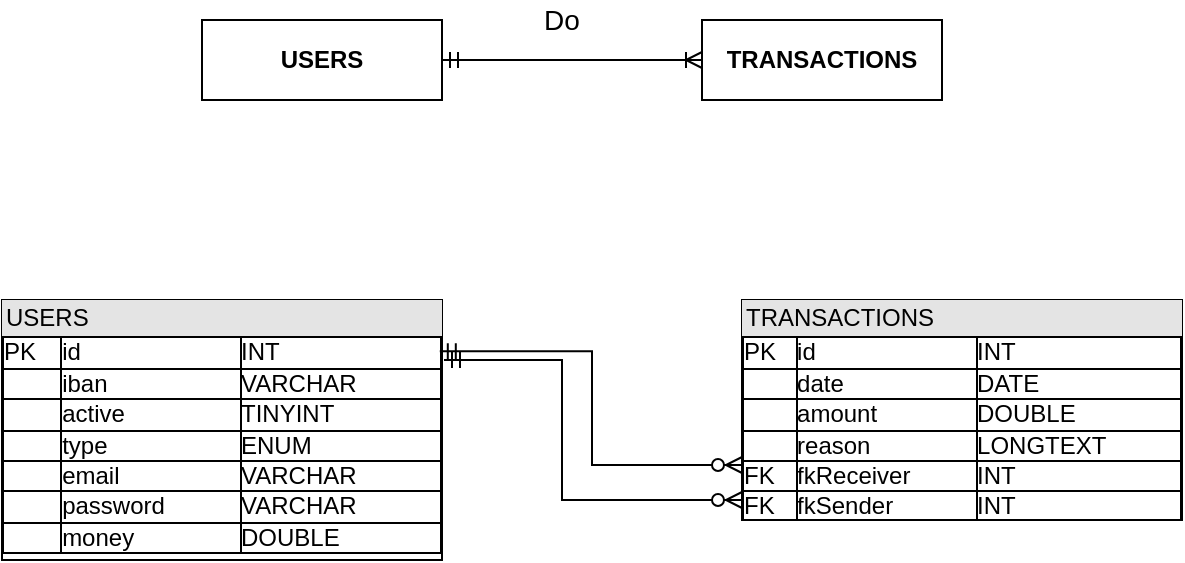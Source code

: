 <mxfile version="12.4.2" type="device" pages="1"><diagram id="ID-jtxy3udIeOUy5Kgvd" name="Page-1"><mxGraphModel dx="495" dy="597" grid="1" gridSize="10" guides="1" tooltips="1" connect="1" arrows="1" fold="1" page="1" pageScale="1" pageWidth="827" pageHeight="1169" math="0" shadow="0"><root><mxCell id="0"/><mxCell id="1" parent="0"/><mxCell id="a1BXvCwBfkuIup8PdiCX-1" value="&lt;font color=&quot;#000000&quot;&gt;USERS&lt;/font&gt;" style="rounded=0;whiteSpace=wrap;html=1;fillColor=#ffffff;fontStyle=1;strokeColor=#000000;" parent="1" vertex="1"><mxGeometry x="140" y="180" width="120" height="40" as="geometry"/></mxCell><mxCell id="a1BXvCwBfkuIup8PdiCX-2" style="edgeStyle=none;rounded=0;html=1;entryX=1;entryY=0.5;endArrow=ERmandOne;endFill=0;jettySize=auto;orthogonalLoop=1;startArrow=ERoneToMany;startFill=0;exitX=0;exitY=0.5;exitDx=0;exitDy=0;" parent="1" source="Z872bIaQrEAfdKdzAEJT-2" target="a1BXvCwBfkuIup8PdiCX-1" edge="1"><mxGeometry relative="1" as="geometry"><mxPoint x="380" y="200" as="sourcePoint"/></mxGeometry></mxCell><mxCell id="a1BXvCwBfkuIup8PdiCX-16" value="Do" style="text;html=1;strokeColor=none;fillColor=none;align=center;verticalAlign=middle;whiteSpace=wrap;rounded=0;fontSize=14;" parent="1" vertex="1"><mxGeometry x="300" y="170" width="40" height="20" as="geometry"/></mxCell><mxCell id="a1BXvCwBfkuIup8PdiCX-21" value="&lt;div style=&quot;box-sizing: border-box ; width: 100% ; background: rgb(228 , 228 , 228) ; padding: 2px ; line-height: 120%&quot;&gt;USERS&lt;/div&gt;&lt;table style=&quot;width: 100% ; font-size: 1em ; border: 1px solid rgb(0 , 0 , 0) ; border-collapse: collapse&quot; cellpadding=&quot;0&quot; cellspacing=&quot;0&quot; border=&quot;1&quot;&gt;&lt;tbody&gt;&lt;tr&gt;&lt;td&gt;PK&lt;/td&gt;&lt;td&gt;id&lt;/td&gt;&lt;td&gt;INT&lt;/td&gt;&lt;/tr&gt;&lt;tr&gt;&lt;td&gt;&lt;br&gt;&lt;/td&gt;&lt;td&gt;iban&lt;/td&gt;&lt;td&gt;VARCHAR&lt;/td&gt;&lt;/tr&gt;&lt;tr&gt;&lt;td&gt;&lt;br&gt;&lt;/td&gt;&lt;td&gt;active&lt;/td&gt;&lt;td&gt;TINYINT&lt;/td&gt;&lt;/tr&gt;&lt;tr&gt;&lt;td&gt;&lt;br&gt;&lt;/td&gt;&lt;td&gt;type&lt;/td&gt;&lt;td&gt;ENUM&lt;/td&gt;&lt;/tr&gt;&lt;tr&gt;&lt;td&gt;&lt;br&gt;&lt;/td&gt;&lt;td&gt;email&lt;/td&gt;&lt;td&gt;VARCHAR&lt;/td&gt;&lt;/tr&gt;&lt;tr&gt;&lt;td&gt;&lt;br&gt;&lt;/td&gt;&lt;td&gt;password&lt;/td&gt;&lt;td&gt;VARCHAR&lt;/td&gt;&lt;/tr&gt;&lt;tr&gt;&lt;td&gt;&lt;br&gt;&lt;/td&gt;&lt;td&gt;money&lt;/td&gt;&lt;td&gt;DOUBLE&lt;/td&gt;&lt;/tr&gt;&lt;/tbody&gt;&lt;/table&gt;" style="verticalAlign=top;align=left;overflow=fill;html=1;rounded=0;fillColor=#ffffff;comic=0;strokeColor=#000000;horizontal=1;fontFamily=Helvetica;spacing=0;" parent="1" vertex="1"><mxGeometry x="40" y="320" width="220" height="130" as="geometry"/></mxCell><mxCell id="Z872bIaQrEAfdKdzAEJT-2" value="&lt;font color=&quot;#000000&quot;&gt;TRANSACTIONS&lt;/font&gt;" style="rounded=0;whiteSpace=wrap;html=1;fillColor=#ffffff;fontStyle=1;strokeColor=#000000;" parent="1" vertex="1"><mxGeometry x="390" y="180" width="120" height="40" as="geometry"/></mxCell><mxCell id="Z872bIaQrEAfdKdzAEJT-3" value="&lt;div style=&quot;box-sizing: border-box ; width: 100% ; background: rgb(228 , 228 , 228) ; padding: 2px ; line-height: 120%&quot;&gt;TRANSACTIONS&lt;/div&gt;&lt;table style=&quot;width: 100% ; font-size: 1em ; border: 1px solid rgb(0 , 0 , 0) ; border-collapse: collapse&quot; cellpadding=&quot;0&quot; cellspacing=&quot;0&quot; border=&quot;1&quot;&gt;&lt;tbody&gt;&lt;tr&gt;&lt;td&gt;PK&lt;/td&gt;&lt;td&gt;id&lt;/td&gt;&lt;td&gt;INT&lt;/td&gt;&lt;/tr&gt;&lt;tr&gt;&lt;td&gt;&lt;br&gt;&lt;/td&gt;&lt;td&gt;date&lt;/td&gt;&lt;td&gt;DATE&lt;/td&gt;&lt;/tr&gt;&lt;tr&gt;&lt;td&gt;&lt;br&gt;&lt;/td&gt;&lt;td&gt;amount&lt;/td&gt;&lt;td&gt;DOUBLE&lt;/td&gt;&lt;/tr&gt;&lt;tr&gt;&lt;td&gt;&lt;br&gt;&lt;/td&gt;&lt;td&gt;reason&lt;/td&gt;&lt;td&gt;LONGTEXT&lt;/td&gt;&lt;/tr&gt;&lt;tr&gt;&lt;td&gt;FK&lt;/td&gt;&lt;td&gt;fkReceiver&lt;/td&gt;&lt;td&gt;INT&lt;/td&gt;&lt;/tr&gt;&lt;tr&gt;&lt;td&gt;FK&lt;/td&gt;&lt;td&gt;fkSender&lt;/td&gt;&lt;td&gt;INT&lt;/td&gt;&lt;/tr&gt;&lt;/tbody&gt;&lt;/table&gt;" style="verticalAlign=top;align=left;overflow=fill;html=1;rounded=0;fillColor=#ffffff;comic=0;strokeColor=#000000;horizontal=1;fontFamily=Helvetica;spacing=0;" parent="1" vertex="1"><mxGeometry x="410" y="320" width="220" height="110" as="geometry"/></mxCell><mxCell id="Z872bIaQrEAfdKdzAEJT-4" style="edgeStyle=orthogonalEdgeStyle;rounded=0;html=1;startArrow=ERmandOne;startFill=0;endArrow=ERzeroToMany;endFill=1;jettySize=auto;orthogonalLoop=1;entryX=0;entryY=0.75;entryDx=0;entryDy=0;exitX=0.995;exitY=0.197;exitDx=0;exitDy=0;exitPerimeter=0;" parent="1" source="a1BXvCwBfkuIup8PdiCX-21" target="Z872bIaQrEAfdKdzAEJT-3" edge="1"><mxGeometry relative="1" as="geometry"><mxPoint x="260" y="348" as="sourcePoint"/><mxPoint x="410" y="410" as="targetPoint"/></mxGeometry></mxCell><mxCell id="Z872bIaQrEAfdKdzAEJT-5" style="edgeStyle=orthogonalEdgeStyle;rounded=0;html=1;entryX=0;entryY=0.5;startArrow=ERmandOne;startFill=0;endArrow=ERzeroToMany;endFill=1;jettySize=auto;orthogonalLoop=1;entryDx=0;entryDy=0;" parent="1" edge="1"><mxGeometry relative="1" as="geometry"><mxPoint x="261" y="350" as="sourcePoint"/><mxPoint x="410" y="420" as="targetPoint"/><Array as="points"><mxPoint x="320" y="350"/><mxPoint x="320" y="420"/></Array></mxGeometry></mxCell></root></mxGraphModel></diagram></mxfile>